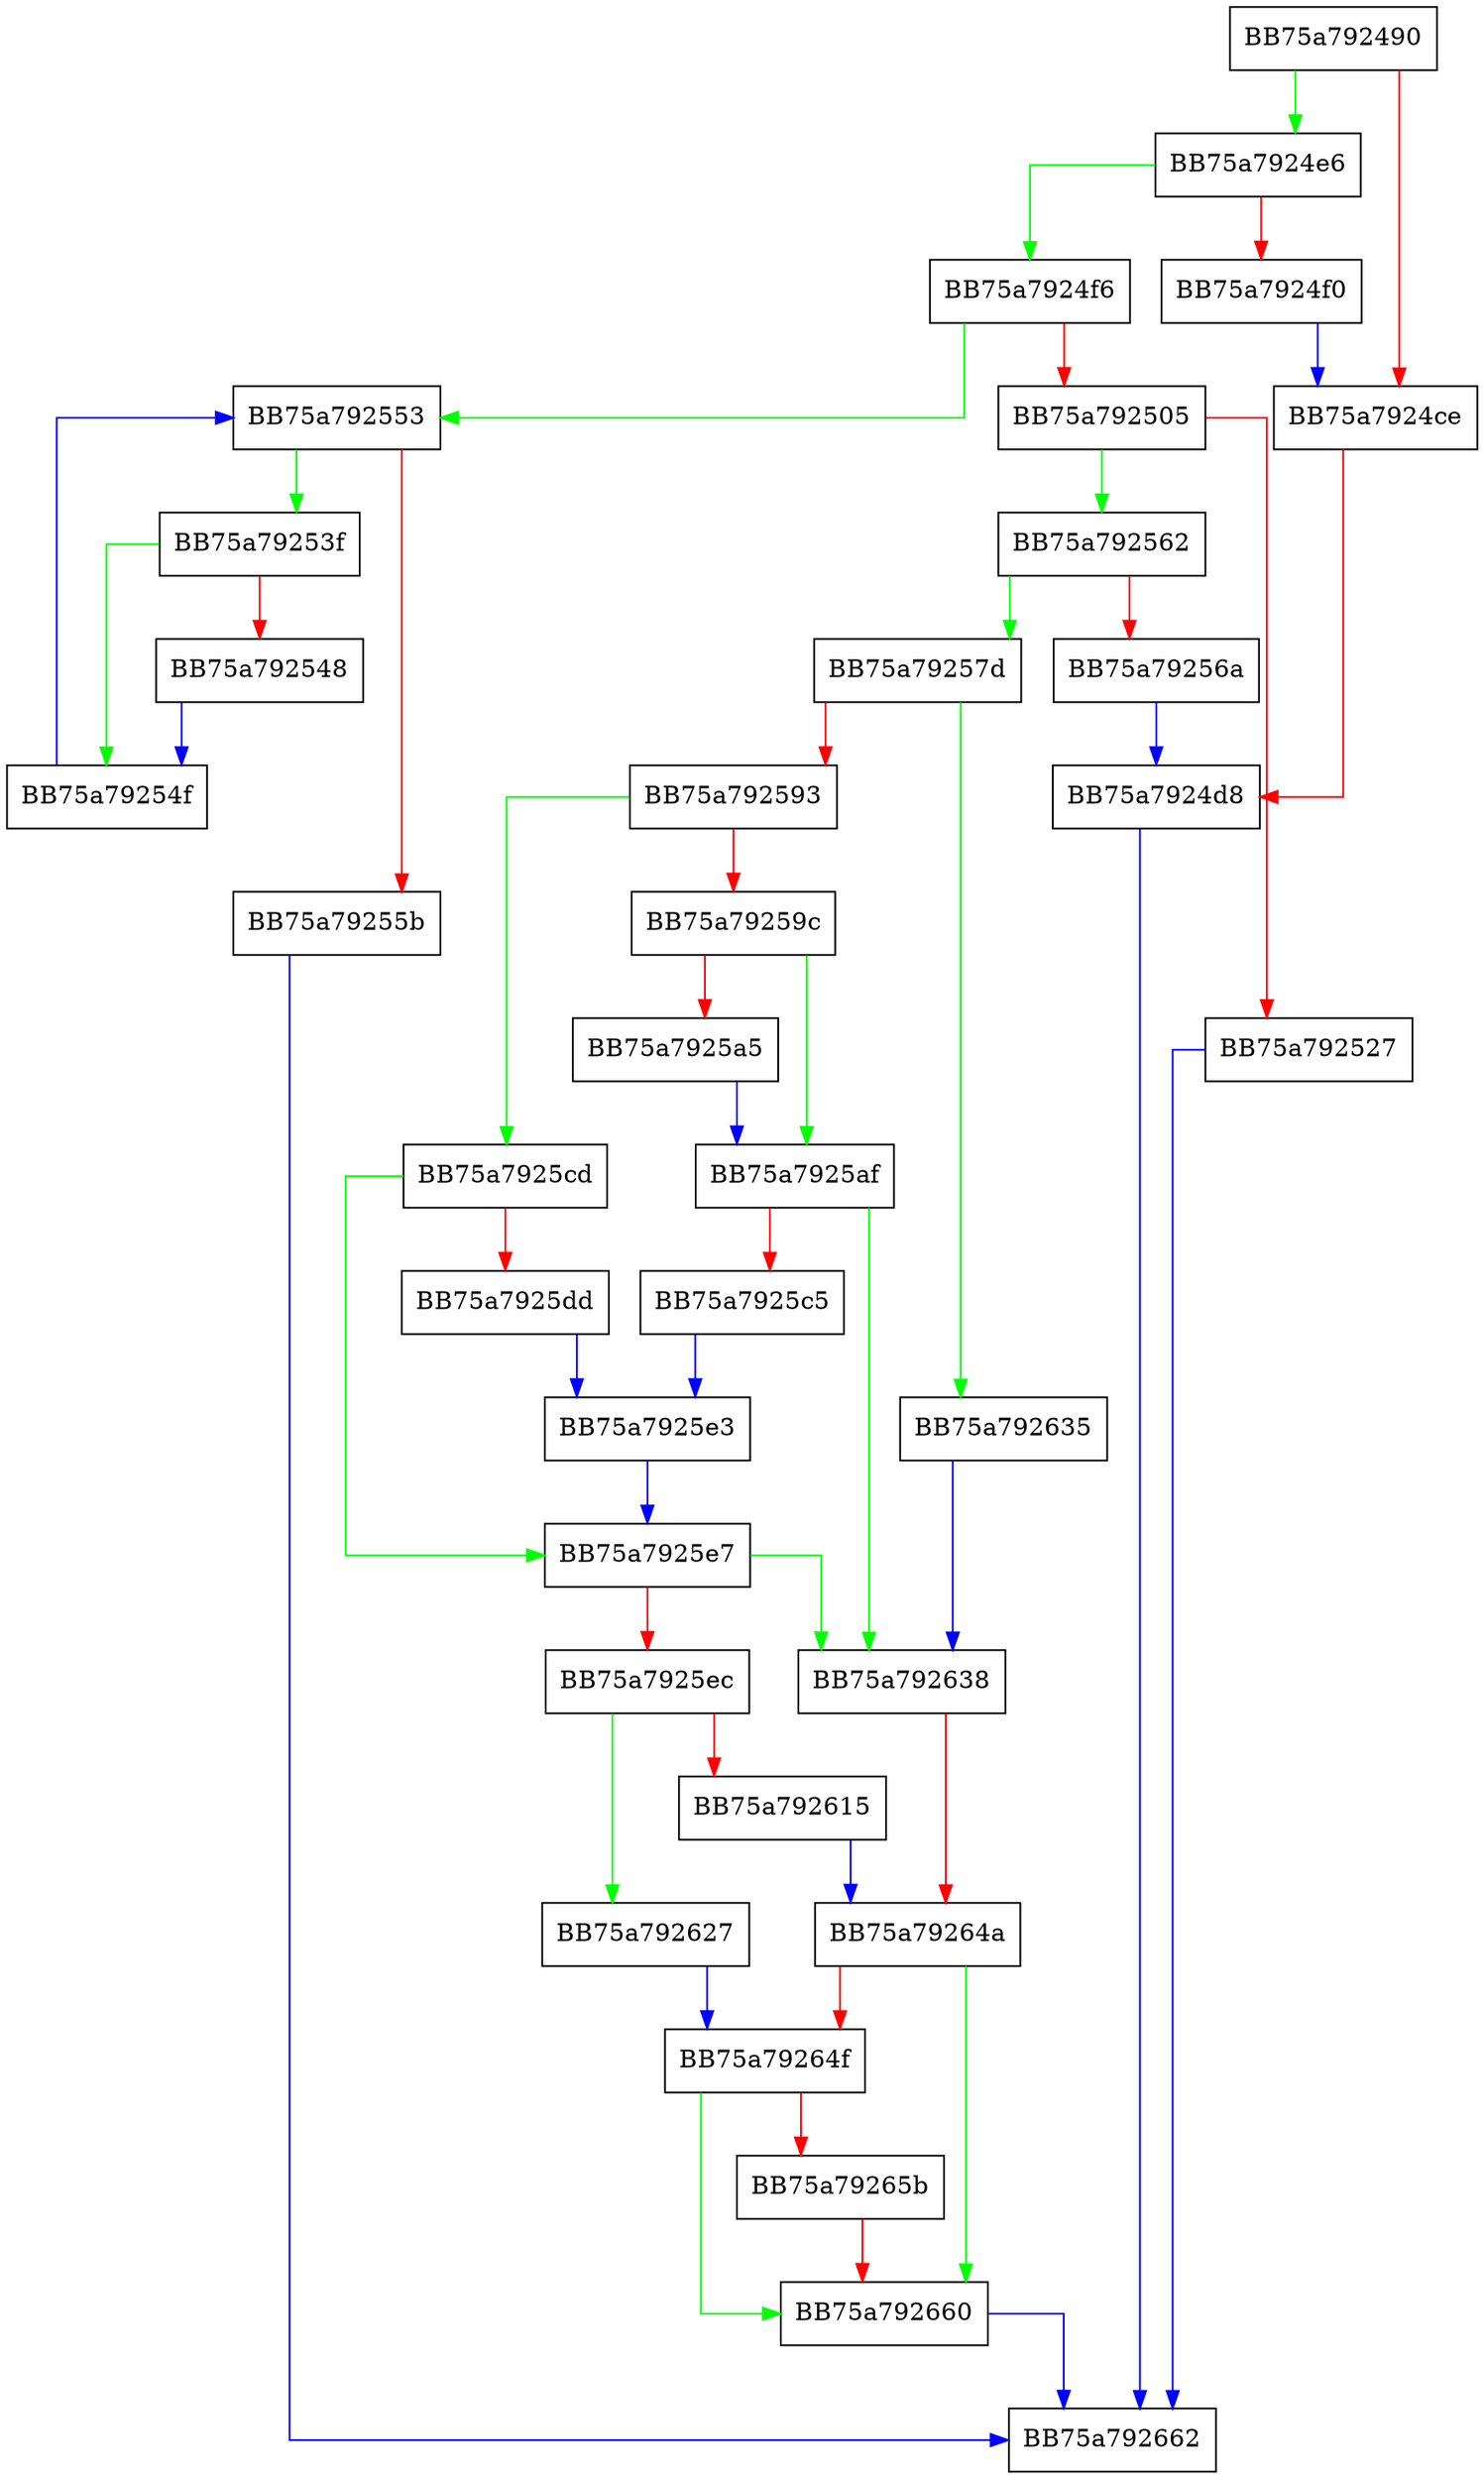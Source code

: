 digraph _wcsupr_s_l_stat {
  node [shape="box"];
  graph [splines=ortho];
  BB75a792490 -> BB75a7924e6 [color="green"];
  BB75a792490 -> BB75a7924ce [color="red"];
  BB75a7924ce -> BB75a7924d8 [color="red"];
  BB75a7924d8 -> BB75a792662 [color="blue"];
  BB75a7924e6 -> BB75a7924f6 [color="green"];
  BB75a7924e6 -> BB75a7924f0 [color="red"];
  BB75a7924f0 -> BB75a7924ce [color="blue"];
  BB75a7924f6 -> BB75a792553 [color="green"];
  BB75a7924f6 -> BB75a792505 [color="red"];
  BB75a792505 -> BB75a792562 [color="green"];
  BB75a792505 -> BB75a792527 [color="red"];
  BB75a792527 -> BB75a792662 [color="blue"];
  BB75a79253f -> BB75a79254f [color="green"];
  BB75a79253f -> BB75a792548 [color="red"];
  BB75a792548 -> BB75a79254f [color="blue"];
  BB75a79254f -> BB75a792553 [color="blue"];
  BB75a792553 -> BB75a79253f [color="green"];
  BB75a792553 -> BB75a79255b [color="red"];
  BB75a79255b -> BB75a792662 [color="blue"];
  BB75a792562 -> BB75a79257d [color="green"];
  BB75a792562 -> BB75a79256a [color="red"];
  BB75a79256a -> BB75a7924d8 [color="blue"];
  BB75a79257d -> BB75a792635 [color="green"];
  BB75a79257d -> BB75a792593 [color="red"];
  BB75a792593 -> BB75a7925cd [color="green"];
  BB75a792593 -> BB75a79259c [color="red"];
  BB75a79259c -> BB75a7925af [color="green"];
  BB75a79259c -> BB75a7925a5 [color="red"];
  BB75a7925a5 -> BB75a7925af [color="blue"];
  BB75a7925af -> BB75a792638 [color="green"];
  BB75a7925af -> BB75a7925c5 [color="red"];
  BB75a7925c5 -> BB75a7925e3 [color="blue"];
  BB75a7925cd -> BB75a7925e7 [color="green"];
  BB75a7925cd -> BB75a7925dd [color="red"];
  BB75a7925dd -> BB75a7925e3 [color="blue"];
  BB75a7925e3 -> BB75a7925e7 [color="blue"];
  BB75a7925e7 -> BB75a792638 [color="green"];
  BB75a7925e7 -> BB75a7925ec [color="red"];
  BB75a7925ec -> BB75a792627 [color="green"];
  BB75a7925ec -> BB75a792615 [color="red"];
  BB75a792615 -> BB75a79264a [color="blue"];
  BB75a792627 -> BB75a79264f [color="blue"];
  BB75a792635 -> BB75a792638 [color="blue"];
  BB75a792638 -> BB75a79264a [color="red"];
  BB75a79264a -> BB75a792660 [color="green"];
  BB75a79264a -> BB75a79264f [color="red"];
  BB75a79264f -> BB75a792660 [color="green"];
  BB75a79264f -> BB75a79265b [color="red"];
  BB75a79265b -> BB75a792660 [color="red"];
  BB75a792660 -> BB75a792662 [color="blue"];
}